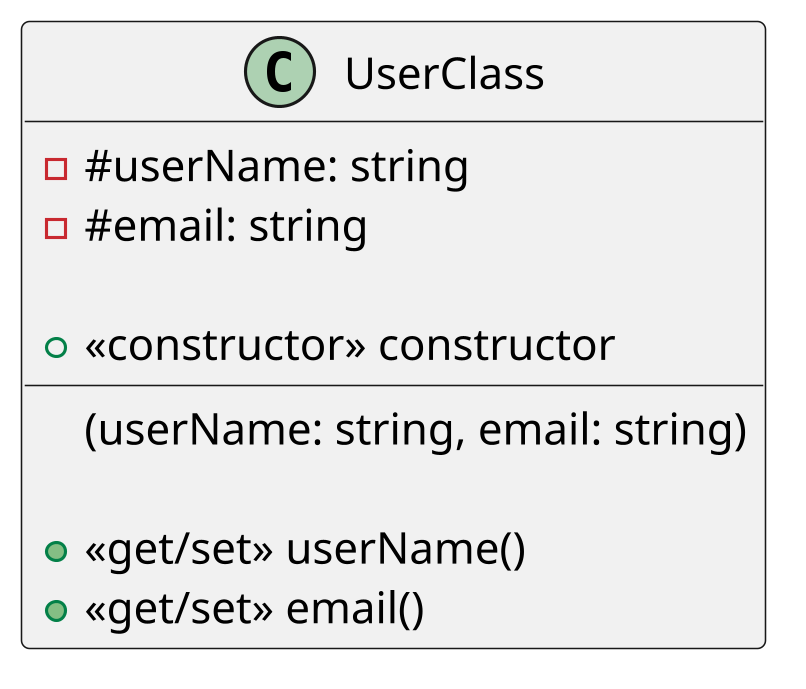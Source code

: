 @startuml ex05

skinparam dpi 300

class UserClass {
    -#userName: string
    -#email: string

    +<<constructor>> constructor
    (userName: string, email: string)

    +<<get/set>> userName()
    +<<get/set>> email()
}

@endumls